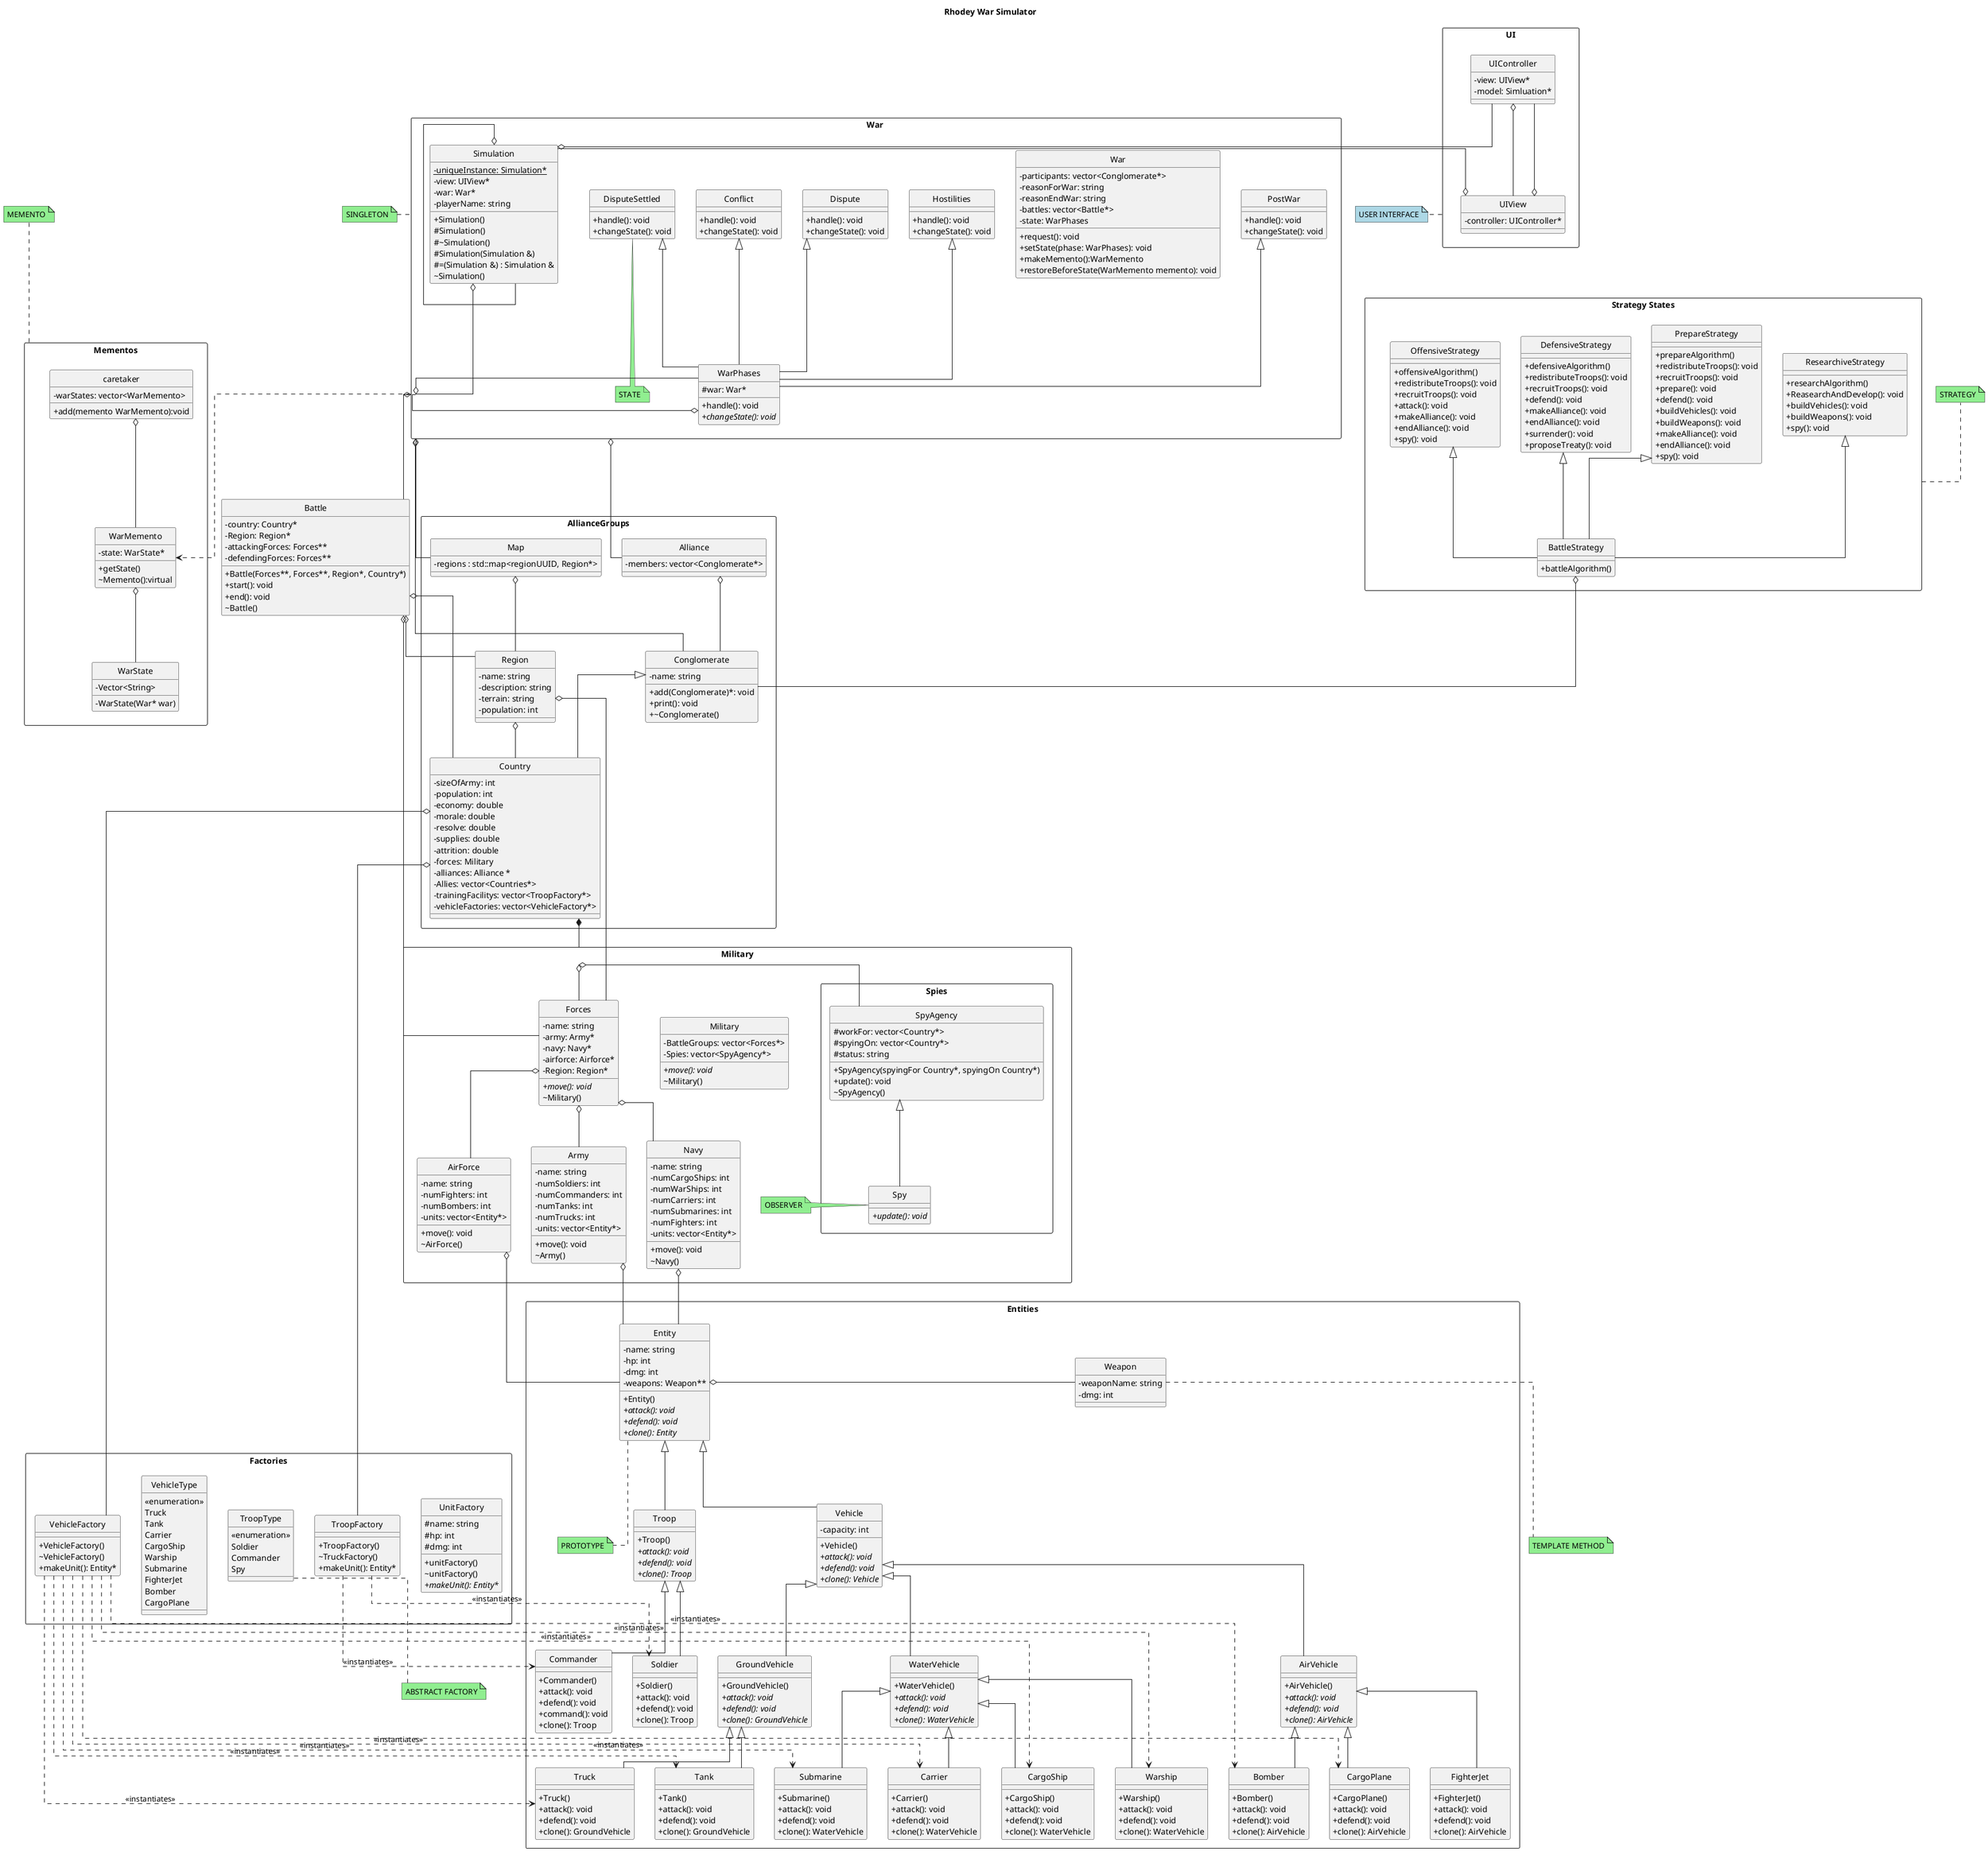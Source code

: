 !include <font-awesome/common>
@startuml Rhodey Class Diagram
skinparam classAttributeIconSize 0
title Rhodey War Simulator
hide circle
skinparam linetype ortho

' ===== CLASSES =====

rectangle UI as UI {
    class UIView {
        - controller: UIController*
    }
    class UIController {
        - view: UIView*
        - model: Simluation*
    }
}
note bottom of UI #lightblue : USER INTERFACE

rectangle "AllianceGroups" {
    class Alliance {
        - members: vector<Conglomerate*>
    }

    class Conglomerate{
        - name: string
        + add(Conglomerate)*: void
        + print(): void
        + ~Conglomerate()
    }

    class Country {
        - sizeOfArmy: int
        - population: int
        - economy: double
        - morale: double
        - resolve: double
        - supplies: double
        - attrition: double
        - forces: Military
        - alliances: Alliance *
        - Allies: vector<Countries*>
        - trainingFacilitys: vector<TroopFactory*>
        - vehicleFactories: vector<VehicleFactory*>
    }

    class Region {
        - name: string
        - description: string
        - terrain: string
        - population: int
    }

    class Map {
        - regions : std::map<regionUUID, Region*>
    }
}



rectangle "War " as War {

    class Simulation {
        + Simulation()
        {static} - uniqueInstance: Simulation*
        # Simulation()
        #~Simulation()
        #Simulation(Simulation &)
        #=(Simulation &) : Simulation &
        - view: UIView*
        - war: War*
        - playerName: string
        ~Simulation()

    }

    class War{
        - participants: vector<Conglomerate*>
        - reasonForWar: string
        - reasonEndWar: string
        - battles: vector<Battle*>
        - state: WarPhases
        + request(): void
        + setState(phase: WarPhases): void
        + makeMemento():WarMemento
        + restoreBeforeState(WarMemento memento): void
    }



    class WarPhases {
        #war: War*
        + handle(): void
        {abstract} + changeState(): void
    }

    class Dispute {
        + handle(): void
        + changeState(): void
    }

    class Conflict {
        + handle(): void
        + changeState(): void
    }

    class Hostilities {
        + handle(): void
        + changeState(): void
    }

    class PostWar {
        + handle(): void
        + changeState(): void
    }

    class DisputeSettled {
        + handle(): void
        + changeState(): void
    }
    note bottom #lightgreen : STATE
}
note top of War #lightgreen : SINGLETON





rectangle Military {
    class Military {
        - BattleGroups: vector<Forces*>
        - Spies: vector<SpyAgency*>
        {abstract} + move(): void
        ~Military()
    }

    class Forces {
        - name: string
        - army: Army*
        - navy: Navy*
        - airforce: Airforce*
        - Region: Region*
        {abstract} + move(): void
        ~Military()
    }

    class Army {
        - name: string
        - numSoldiers: int
        - numCommanders: int
        - numTanks: int
        - numTrucks: int
        - units: vector<Entity*>
        + move(): void
        ~Army()
    }

    class Navy {
        - name: string
        - numCargoShips: int
        - numWarShips: int
        - numCarriers: int
        - numSubmarines: int
        - numFighters: int
        - units: vector<Entity*>
        + move(): void
        ~Navy()
    }

    class AirForce {
        - name: string
        - numFighters: int
        - numBombers: int
        - units: vector<Entity*>
        + move(): void
        ~AirForce()
    }

    rectangle Spies {

        class SpyAgency {
            # workFor: vector<Country*>
            # spyingOn: vector<Country*>
            # status: string
            + SpyAgency(spyingFor Country*, spyingOn Country*)
            + update(): void
            ~SpyAgency()
        }

        class Spy {
            {abstract} + update(): void
        }

    }
    note right #lightgreen : OBSERVER
}





'==== Factory method ===='
rectangle "Factories" {
    class UnitFactory{
        # name: string
        # hp: int
        # dmg: int
        + unitFactory()
        ~ unitFactory()
        + {abstract} makeUnit(): Entity*

    }

    class VehicleFactory {
        + VehicleFactory()
        ~ VehicleFactory()
        + makeUnit(): Entity*
    }

    class TroopFactory {
        + TroopFactory()
        ~ TruckFactory()
        + makeUnit(): Entity*
    }

    enum VehicleType {
        <<enumeration>>
        Truck
        Tank
        Carrier
        CargoShip
        Warship
        Submarine
        FighterJet
        Bomber
        CargoPlane
    }

    enum TroopType {
        <<enumeration>>
        Soldier
        Commander
        Spy
    }
}
note bottom #lightgreen : ABSTRACT FACTORY

class Battle {
    - country: Country*
    - Region: Region*
    - attackingForces: Forces**
    - defendingForces: Forces**
    + Battle(Forces~**, Forces~**, Region*, Country*)
    + start(): void
    + end(): void
    ~Battle()
}


'==== Entities ===='
rectangle "Entities" {

    class Entity {
        - name: string
        - hp: int
        - dmg: int
        - weapons: Weapon**
        + Entity()
        {abstract} + attack(): void
        {abstract} + defend(): void
        {abstract} + clone(): Entity
    }
    note bottom #lightgreen : PROTOTYPE

    class Vehicle {
        - capacity: int
        + Vehicle()
        {abstract} + attack(): void
        {abstract} + defend(): void
        {abstract} + clone(): Vehicle
    }

    class GroundVehicle {
        + GroundVehicle()
        {abstract} + attack(): void
        {abstract} + defend(): void
        {abstract} + clone(): GroundVehicle
    }

    class Truck {
        + Truck()
        + attack(): void
        + defend(): void
        + clone(): GroundVehicle
    }

    class Tank {
        + Tank()
        + attack(): void
        + defend(): void
        + clone(): GroundVehicle
    }

    class AirVehicle {
        + AirVehicle()
        {abstract} + attack(): void
        {abstract} + defend(): void
        {abstract} + clone(): AirVehicle
    }

    class FighterJet {
        + FighterJet()
        + attack(): void
        + defend(): void
        + clone(): AirVehicle
    }

    class Bomber {
        + Bomber()
        + attack(): void
        + defend(): void
        + clone(): AirVehicle
    }

    class CargoPlane {
        + CargoPlane()
        + attack(): void
        + defend(): void
        + clone(): AirVehicle
    }

    class WaterVehicle {
        + WaterVehicle()
        {abstract} + attack(): void
        {abstract} + defend(): void
        {abstract} + clone(): WaterVehicle
    }

    class CargoShip {
        + CargoShip()
        + attack(): void
        + defend(): void
        + clone(): WaterVehicle
    }

    class Warship {
        + Warship()
        + attack(): void
        + defend(): void
        + clone(): WaterVehicle
    }

    class Submarine {
        + Submarine()
        + attack(): void
        + defend(): void
        + clone(): WaterVehicle
    }

    class Carrier {
        + Carrier()
        + attack(): void
        + defend(): void
        + clone(): WaterVehicle
    }

    class Troop {
        + Troop()
        {abstract} + attack(): void
        {abstract} + defend(): void
        {abstract} + clone(): Troop
    }

    class Soldier {
        + Soldier()
        + attack(): void
        + defend(): void
        + clone(): Troop
    }

    class Commander {
        + Commander()
        + attack(): void
        + defend(): void
        + command(): void
        + clone(): Troop
    }

    class Weapon {
        - weaponName: string
        - dmg: int
    }
}
note bottom #lightgreen : TEMPLATE METHOD


'==== Different strategy states ===='
rectangle "Strategy States" as StratStates {
    class BattleStrategy {
        + battleAlgorithm()
    }

    class DefensiveStrategy {
        + defensiveAlgorithm()
        + redistributeTroops(): void
        + recruitTroops(): void
        + defend(): void
        + makeAlliance(): void
        + endAlliance(): void
        + surrender(): void
        + proposeTreaty(): void
    }
    class OffensiveStrategy {
        + offensiveAlgorithm()
        + redistributeTroops(): void
        + recruitTroops(): void
        + attack(): void
        + makeAlliance(): void
        + endAlliance(): void
        + spy(): void
    }

    class ResearchiveStrategy {
        + researchAlgorithm()
        + ReasearchAndDevelop(): void
        + buildVehicles(): void
        + buildWeapons(): void
        + spy(): void
    }

    class PrepareStrategy {
        + prepareAlgorithm()
        + redistributeTroops(): void
        + recruitTroops(): void
        + prepare(): void
        + defend(): void
        + buildVehicles(): void
        + buildWeapons(): void
        + makeAlliance(): void
        + endAlliance(): void
        + spy(): void
    }
}
note right of StratStates #lightgreen : STRATEGY




rectangle "Mementos" as Mementos {
    class WarMemento{
        +getState()
        -state: WarState*
        ~Memento():virtual
    }
    class caretaker {
        - warStates: vector<WarMemento>
        + add(memento WarMemento):void

    }

    class WarState {

        - Vector<String>
        - WarState(War* war)
    }
}
note top of Mementos #lightgreen : MEMENTO

' ===== RELATIONSHIPS =====
Simulation o- War
Simulation o- Simulation

Entity o- Weapon
Entity <|-- Troop
Entity <|-- Vehicle
Troop <|-- Soldier
Troop <|-- Commander
Vehicle <|-- GroundVehicle
Vehicle <|-- AirVehicle
Vehicle <|-- WaterVehicle
GroundVehicle <|-- Truck
GroundVehicle <|-- Tank
AirVehicle <|-- FighterJet
AirVehicle <|-- Bomber
AirVehicle <|-- CargoPlane
WaterVehicle <|-- CargoShip
WaterVehicle <|-- Warship
WaterVehicle <|-- Submarine
WaterVehicle <|-- Carrier



VehicleFactory ..> Truck : <<instantiates>>
VehicleFactory ..> Tank : <<instantiates>>
VehicleFactory ..> Warship : <<instantiates>>
VehicleFactory ..> Submarine : <<instantiates>>
VehicleFactory ..> Carrier : <<instantiates>>
VehicleFactory ..> CargoShip : <<instantiates>>
VehicleFactory ..> Bomber : <<instantiates>>
VehicleFactory ..> CargoPlane : <<instantiates>>
TroopFactory   ..> Soldier : <<instantiates>>
TroopFactory   ..> Commander : <<instantiates>>

War ..> WarMemento
caretaker o-- WarMemento
WarMemento o-- WarState

Forces o-- Army
Forces o-- Navy
Forces o-- AirForce

Military o-- Forces

Army o-- Entity
Navy o-- Entity
AirForce o-- Entity

Country *-- Military
Country o-- VehicleFactory
Country o-- TroopFactory

Battle o-- Country
Battle o-- Forces

SpyAgency <|-- Spy
Military o-- SpyAgency

Alliance o-- Conglomerate
Conglomerate <|-- Country
War o-- Alliance
War o-- Conglomerate
BattleStrategy o-- Conglomerate
DefensiveStrategy <|-- BattleStrategy
OffensiveStrategy <|-- BattleStrategy
ResearchiveStrategy <|-- BattleStrategy
PrepareStrategy <|-- BattleStrategy

Dispute <|-- WarPhases
Conflict <|-- WarPhases
Hostilities <|-- WarPhases
PostWar <|-- WarPhases
DisputeSettled <|-- WarPhases

War o-l- WarPhases
WarPhases o- War
War o-- Battle

War o-- Map
Map o-- Region
Region o-- Country
Region o-- Forces
Battle o-- Region
' UI Model View Controller
UIView -u-o UIController
UIController -d-o UIView
UIController -r-o Simulation
Simulation -r-o UIView

@enduml